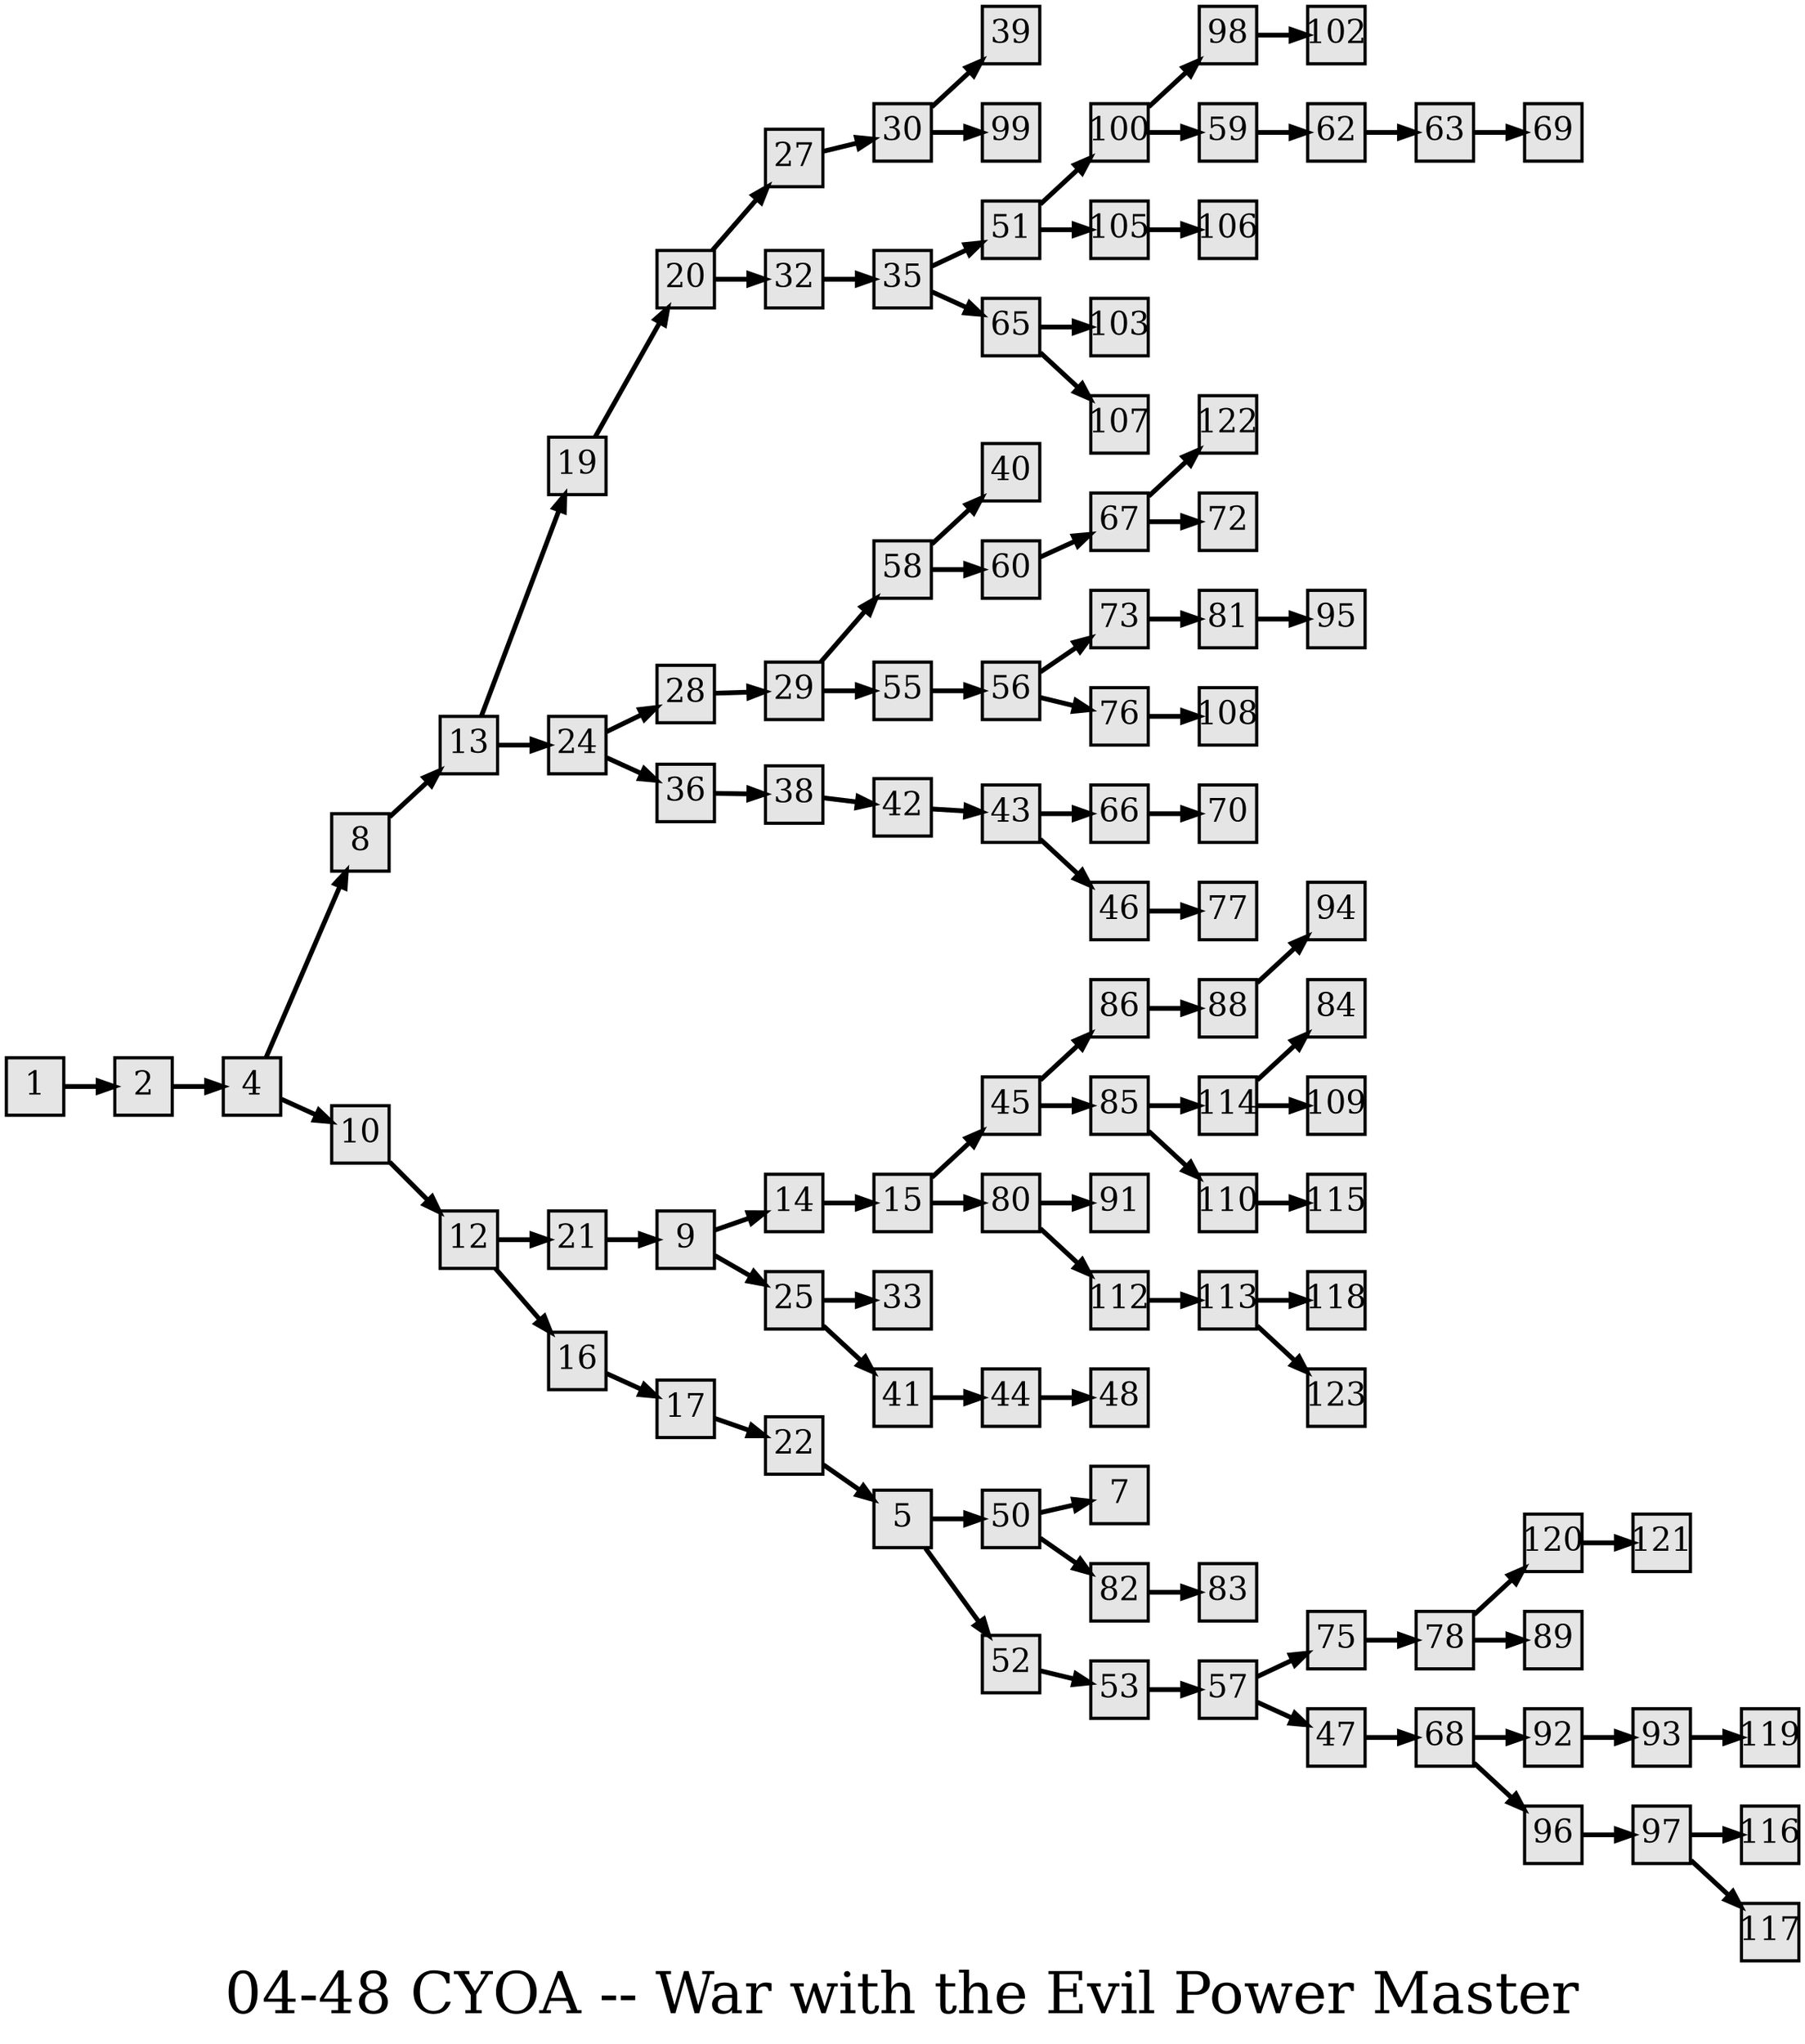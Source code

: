 digraph g{
  graph [ label="04-48 CYOA -- War with the Evil Power Master" rankdir=LR, ordering=out, fontsize=36, nodesep="0.35", ranksep="0.45"];
  node  [shape=rect, penwidth=2, fontsize=20, style=filled, fillcolor=grey90, margin="0,0", labelfloat=true, regular=true, fixedsize=true];
  edge  [labelfloat=true, penwidth=3, fontsize=12];

  1 -> 2;
  2 -> 4;
  4 -> 8;
  4 -> 10;
  5 -> 50;
  5 -> 52;
  8 -> 13;
  9 -> 14;
  9 -> 25;
  10 -> 12;
  12 -> 21;
  12 -> 16;
  13 -> 19;
  13 -> 24;
  14 -> 15;
  15 -> 45;
  15 -> 80;
  16 -> 17;
  17 -> 22;
  19 -> 20;
  20 -> 27;
  20 -> 32;
  21 -> 9;
  22 -> 5;
  24 -> 28;
  24 -> 36;
  25 -> 33;
  25 -> 41;
  27 -> 30;
  28 -> 29;
  29 -> 58;
  29 -> 55;
  30 -> 39;
  30 -> 99;
  32 -> 35;
  35 -> 51;
  35 -> 65;
  36 -> 38;
  38 -> 42;
  41 -> 44;
  42 -> 43;
  43 -> 66;
  43 -> 46;
  44 -> 48;
  45 -> 86;
  45 -> 85;
  46 -> 77;
  47 -> 68;
  50 -> 7;
  50 -> 82;
  51 -> 100;
  51 -> 105;
  52 -> 53;
  53 -> 57;
  55 -> 56;
  56 -> 73;
  56 -> 76;
  57 -> 75;
  57 -> 47;
  58 -> 40;
  58 -> 60;
  59 -> 62;
  60 -> 67;
  62 -> 63;
  63 -> 69;
  65 -> 103;
  65 -> 107;
  66 -> 70;
  67 -> 122;
  67 -> 72;
  68 -> 92;
  68 -> 96;
  73 -> 81;
  75 -> 78;
  76 -> 108;
  78 -> 120;
  78 -> 89;
  80 -> 91;
  80 -> 112;
  81 -> 95;
  82 -> 83;
  85 -> 114;
  85 -> 110;
  86 -> 88;
  88 -> 94;
  92 -> 93;
  93 -> 119;
  96 -> 97;
  97 -> 116;
  97 -> 117;
  98 -> 102;
  100 -> 98;
  100 -> 59;
  105 -> 106;
  110 -> 115;
  112 -> 113;
  113 -> 118;
  113 -> 123;
  114 -> 84;
  114 -> 109;
  120 -> 121;
}

